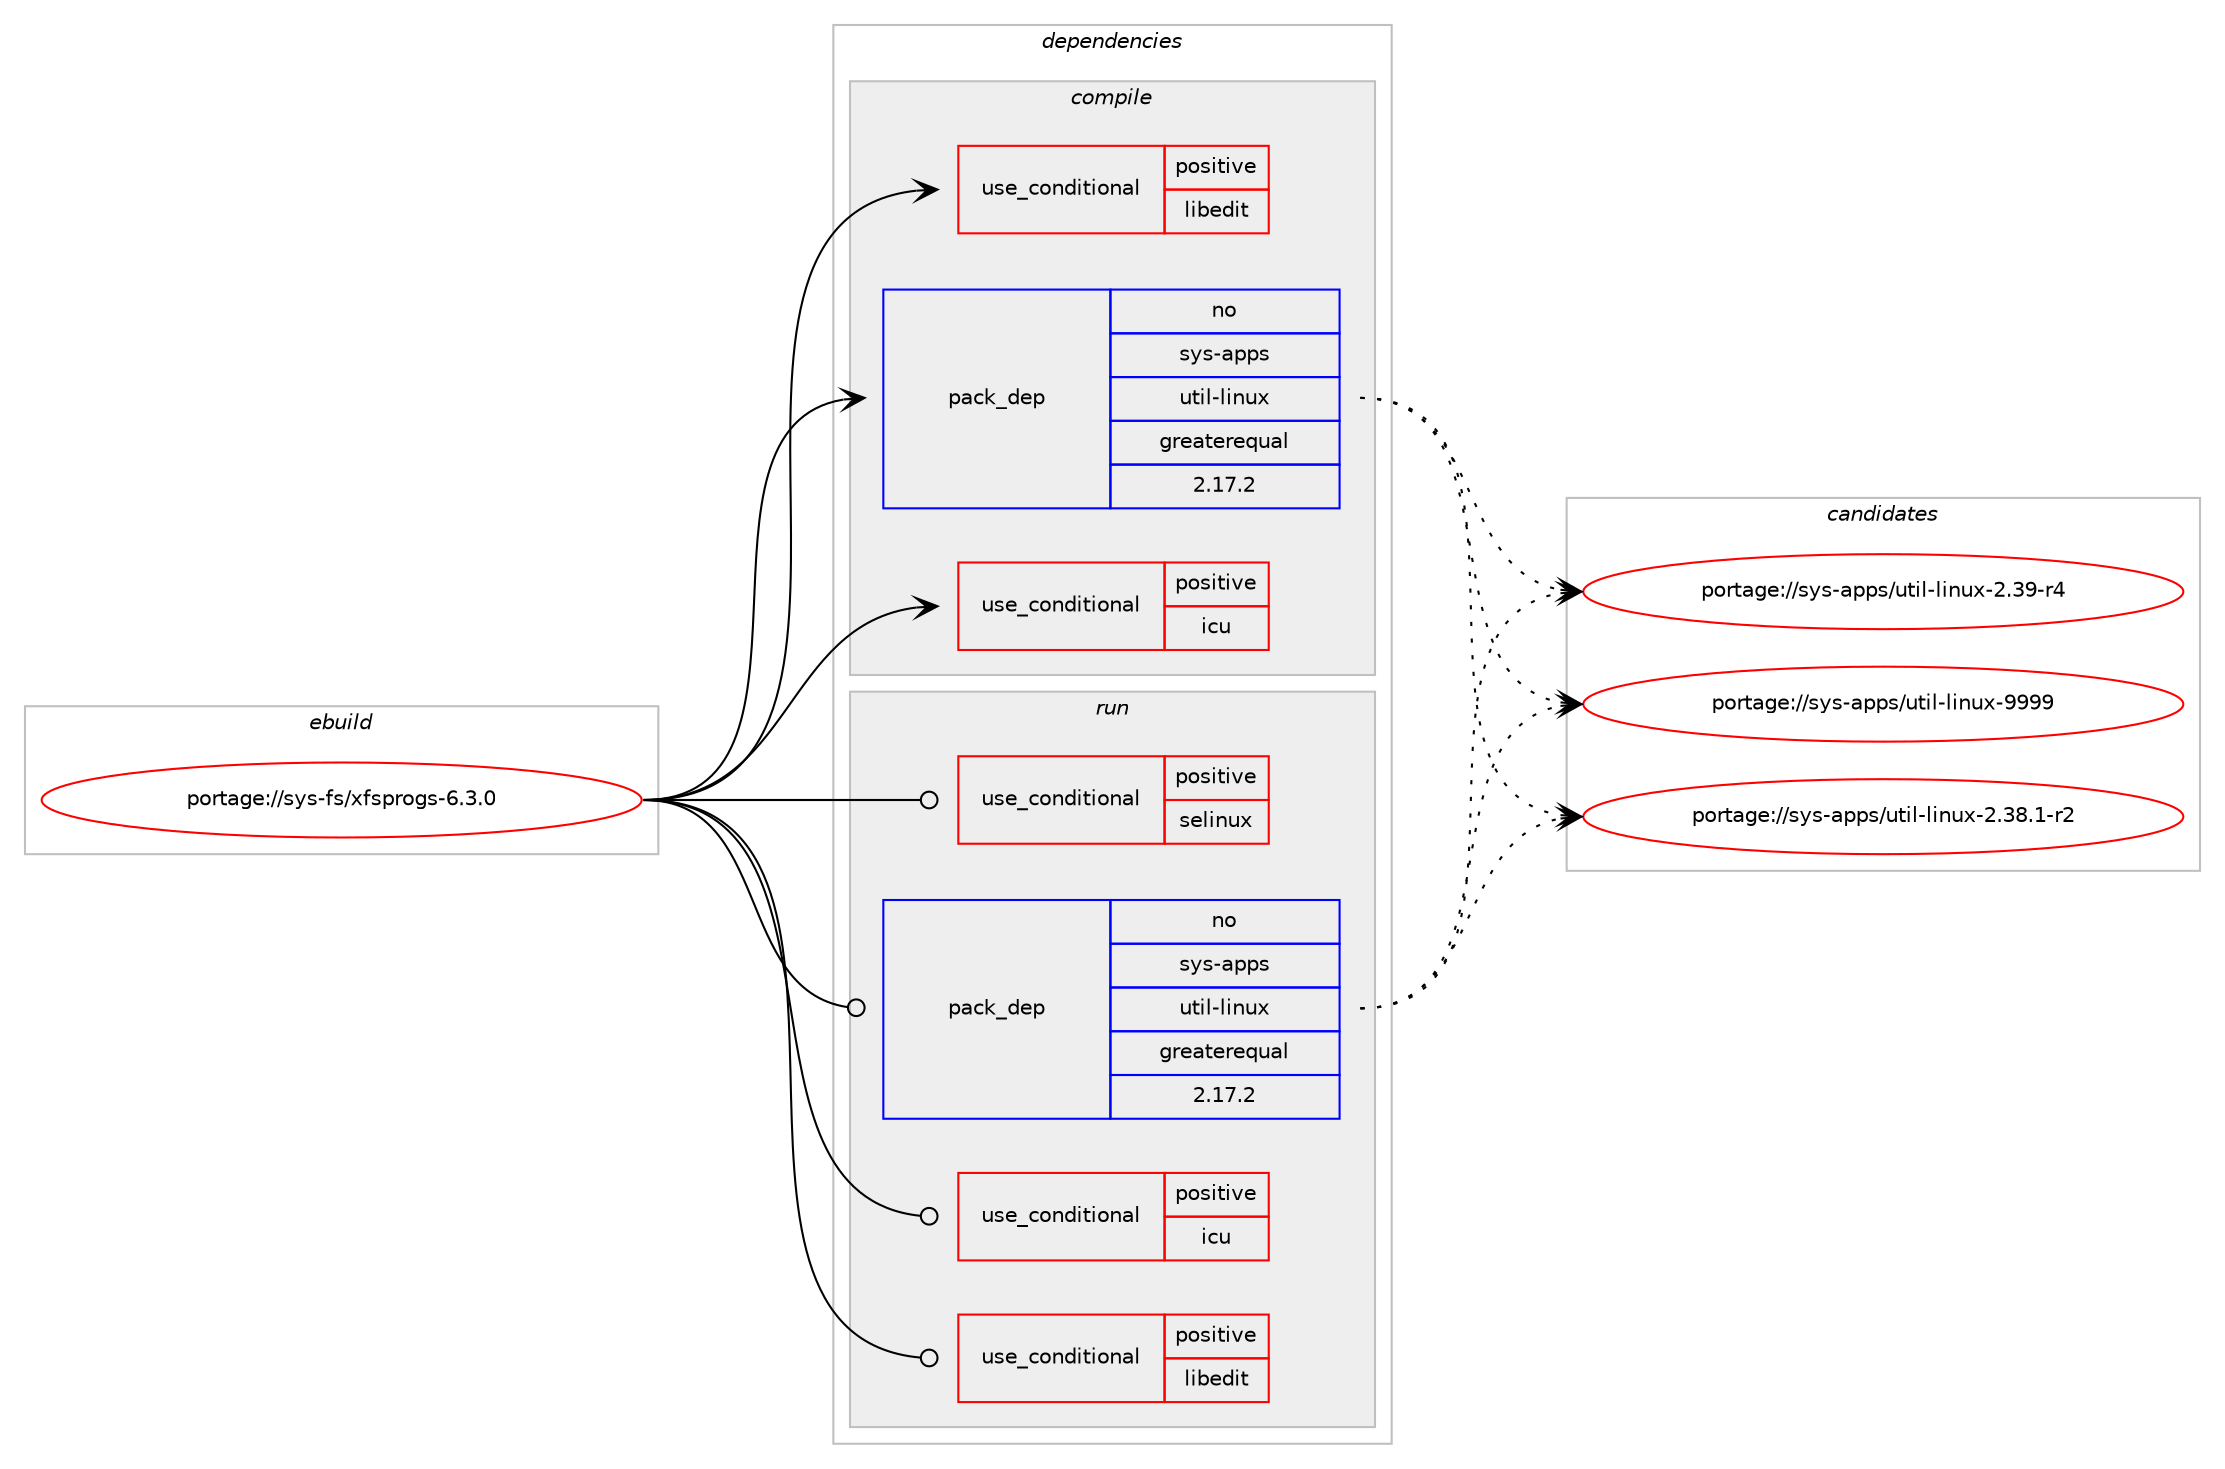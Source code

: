 digraph prolog {

# *************
# Graph options
# *************

newrank=true;
concentrate=true;
compound=true;
graph [rankdir=LR,fontname=Helvetica,fontsize=10,ranksep=1.5];#, ranksep=2.5, nodesep=0.2];
edge  [arrowhead=vee];
node  [fontname=Helvetica,fontsize=10];

# **********
# The ebuild
# **********

subgraph cluster_leftcol {
color=gray;
rank=same;
label=<<i>ebuild</i>>;
id [label="portage://sys-fs/xfsprogs-6.3.0", color=red, width=4, href="../sys-fs/xfsprogs-6.3.0.svg"];
}

# ****************
# The dependencies
# ****************

subgraph cluster_midcol {
color=gray;
label=<<i>dependencies</i>>;
subgraph cluster_compile {
fillcolor="#eeeeee";
style=filled;
label=<<i>compile</i>>;
subgraph cond3381 {
dependency5042 [label=<<TABLE BORDER="0" CELLBORDER="1" CELLSPACING="0" CELLPADDING="4"><TR><TD ROWSPAN="3" CELLPADDING="10">use_conditional</TD></TR><TR><TD>positive</TD></TR><TR><TD>icu</TD></TR></TABLE>>, shape=none, color=red];
# *** BEGIN UNKNOWN DEPENDENCY TYPE (TODO) ***
# dependency5042 -> package_dependency(portage://sys-fs/xfsprogs-6.3.0,install,no,dev-libs,icu,none,[,,],any_same_slot,[])
# *** END UNKNOWN DEPENDENCY TYPE (TODO) ***

}
id:e -> dependency5042:w [weight=20,style="solid",arrowhead="vee"];
subgraph cond3382 {
dependency5043 [label=<<TABLE BORDER="0" CELLBORDER="1" CELLSPACING="0" CELLPADDING="4"><TR><TD ROWSPAN="3" CELLPADDING="10">use_conditional</TD></TR><TR><TD>positive</TD></TR><TR><TD>libedit</TD></TR></TABLE>>, shape=none, color=red];
# *** BEGIN UNKNOWN DEPENDENCY TYPE (TODO) ***
# dependency5043 -> package_dependency(portage://sys-fs/xfsprogs-6.3.0,install,no,dev-libs,libedit,none,[,,],[],[])
# *** END UNKNOWN DEPENDENCY TYPE (TODO) ***

}
id:e -> dependency5043:w [weight=20,style="solid",arrowhead="vee"];
# *** BEGIN UNKNOWN DEPENDENCY TYPE (TODO) ***
# id -> package_dependency(portage://sys-fs/xfsprogs-6.3.0,install,no,dev-libs,inih,none,[,,],[],[])
# *** END UNKNOWN DEPENDENCY TYPE (TODO) ***

# *** BEGIN UNKNOWN DEPENDENCY TYPE (TODO) ***
# id -> package_dependency(portage://sys-fs/xfsprogs-6.3.0,install,no,dev-libs,userspace-rcu,none,[,,],any_same_slot,[])
# *** END UNKNOWN DEPENDENCY TYPE (TODO) ***

subgraph pack1635 {
dependency5044 [label=<<TABLE BORDER="0" CELLBORDER="1" CELLSPACING="0" CELLPADDING="4" WIDTH="220"><TR><TD ROWSPAN="6" CELLPADDING="30">pack_dep</TD></TR><TR><TD WIDTH="110">no</TD></TR><TR><TD>sys-apps</TD></TR><TR><TD>util-linux</TD></TR><TR><TD>greaterequal</TD></TR><TR><TD>2.17.2</TD></TR></TABLE>>, shape=none, color=blue];
}
id:e -> dependency5044:w [weight=20,style="solid",arrowhead="vee"];
}
subgraph cluster_compileandrun {
fillcolor="#eeeeee";
style=filled;
label=<<i>compile and run</i>>;
}
subgraph cluster_run {
fillcolor="#eeeeee";
style=filled;
label=<<i>run</i>>;
subgraph cond3383 {
dependency5045 [label=<<TABLE BORDER="0" CELLBORDER="1" CELLSPACING="0" CELLPADDING="4"><TR><TD ROWSPAN="3" CELLPADDING="10">use_conditional</TD></TR><TR><TD>positive</TD></TR><TR><TD>icu</TD></TR></TABLE>>, shape=none, color=red];
# *** BEGIN UNKNOWN DEPENDENCY TYPE (TODO) ***
# dependency5045 -> package_dependency(portage://sys-fs/xfsprogs-6.3.0,run,no,dev-libs,icu,none,[,,],any_same_slot,[])
# *** END UNKNOWN DEPENDENCY TYPE (TODO) ***

}
id:e -> dependency5045:w [weight=20,style="solid",arrowhead="odot"];
subgraph cond3384 {
dependency5046 [label=<<TABLE BORDER="0" CELLBORDER="1" CELLSPACING="0" CELLPADDING="4"><TR><TD ROWSPAN="3" CELLPADDING="10">use_conditional</TD></TR><TR><TD>positive</TD></TR><TR><TD>libedit</TD></TR></TABLE>>, shape=none, color=red];
# *** BEGIN UNKNOWN DEPENDENCY TYPE (TODO) ***
# dependency5046 -> package_dependency(portage://sys-fs/xfsprogs-6.3.0,run,no,dev-libs,libedit,none,[,,],[],[])
# *** END UNKNOWN DEPENDENCY TYPE (TODO) ***

}
id:e -> dependency5046:w [weight=20,style="solid",arrowhead="odot"];
subgraph cond3385 {
dependency5047 [label=<<TABLE BORDER="0" CELLBORDER="1" CELLSPACING="0" CELLPADDING="4"><TR><TD ROWSPAN="3" CELLPADDING="10">use_conditional</TD></TR><TR><TD>positive</TD></TR><TR><TD>selinux</TD></TR></TABLE>>, shape=none, color=red];
# *** BEGIN UNKNOWN DEPENDENCY TYPE (TODO) ***
# dependency5047 -> package_dependency(portage://sys-fs/xfsprogs-6.3.0,run,no,sec-policy,selinux-xfs,none,[,,],[],[])
# *** END UNKNOWN DEPENDENCY TYPE (TODO) ***

}
id:e -> dependency5047:w [weight=20,style="solid",arrowhead="odot"];
# *** BEGIN UNKNOWN DEPENDENCY TYPE (TODO) ***
# id -> package_dependency(portage://sys-fs/xfsprogs-6.3.0,run,no,dev-libs,inih,none,[,,],[],[])
# *** END UNKNOWN DEPENDENCY TYPE (TODO) ***

# *** BEGIN UNKNOWN DEPENDENCY TYPE (TODO) ***
# id -> package_dependency(portage://sys-fs/xfsprogs-6.3.0,run,no,dev-libs,userspace-rcu,none,[,,],any_same_slot,[])
# *** END UNKNOWN DEPENDENCY TYPE (TODO) ***

subgraph pack1636 {
dependency5048 [label=<<TABLE BORDER="0" CELLBORDER="1" CELLSPACING="0" CELLPADDING="4" WIDTH="220"><TR><TD ROWSPAN="6" CELLPADDING="30">pack_dep</TD></TR><TR><TD WIDTH="110">no</TD></TR><TR><TD>sys-apps</TD></TR><TR><TD>util-linux</TD></TR><TR><TD>greaterequal</TD></TR><TR><TD>2.17.2</TD></TR></TABLE>>, shape=none, color=blue];
}
id:e -> dependency5048:w [weight=20,style="solid",arrowhead="odot"];
}
}

# **************
# The candidates
# **************

subgraph cluster_choices {
rank=same;
color=gray;
label=<<i>candidates</i>>;

subgraph choice1635 {
color=black;
nodesep=1;
choice11512111545971121121154711711610510845108105110117120455046515646494511450 [label="portage://sys-apps/util-linux-2.38.1-r2", color=red, width=4,href="../sys-apps/util-linux-2.38.1-r2.svg"];
choice1151211154597112112115471171161051084510810511011712045504651574511452 [label="portage://sys-apps/util-linux-2.39-r4", color=red, width=4,href="../sys-apps/util-linux-2.39-r4.svg"];
choice115121115459711211211547117116105108451081051101171204557575757 [label="portage://sys-apps/util-linux-9999", color=red, width=4,href="../sys-apps/util-linux-9999.svg"];
dependency5044:e -> choice11512111545971121121154711711610510845108105110117120455046515646494511450:w [style=dotted,weight="100"];
dependency5044:e -> choice1151211154597112112115471171161051084510810511011712045504651574511452:w [style=dotted,weight="100"];
dependency5044:e -> choice115121115459711211211547117116105108451081051101171204557575757:w [style=dotted,weight="100"];
}
subgraph choice1636 {
color=black;
nodesep=1;
choice11512111545971121121154711711610510845108105110117120455046515646494511450 [label="portage://sys-apps/util-linux-2.38.1-r2", color=red, width=4,href="../sys-apps/util-linux-2.38.1-r2.svg"];
choice1151211154597112112115471171161051084510810511011712045504651574511452 [label="portage://sys-apps/util-linux-2.39-r4", color=red, width=4,href="../sys-apps/util-linux-2.39-r4.svg"];
choice115121115459711211211547117116105108451081051101171204557575757 [label="portage://sys-apps/util-linux-9999", color=red, width=4,href="../sys-apps/util-linux-9999.svg"];
dependency5048:e -> choice11512111545971121121154711711610510845108105110117120455046515646494511450:w [style=dotted,weight="100"];
dependency5048:e -> choice1151211154597112112115471171161051084510810511011712045504651574511452:w [style=dotted,weight="100"];
dependency5048:e -> choice115121115459711211211547117116105108451081051101171204557575757:w [style=dotted,weight="100"];
}
}

}

